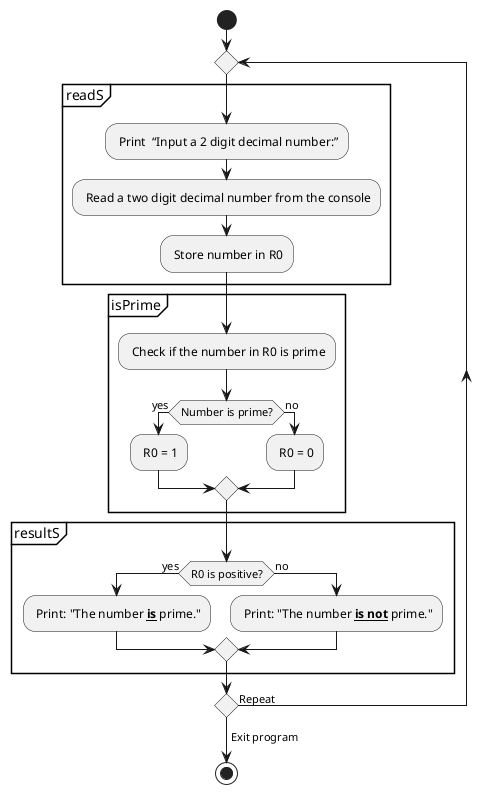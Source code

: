 @startuml
start
repeat
    partition readS {
        : Print  “Input a 2 digit decimal number:”;
        : Read a two digit decimal number from the console;
        : Store number in R0;
    }
    partition isPrime {
        : Check if the number in R0 is prime;
        if (Number is prime?) then (yes)
        : R0 = 1;
        else (no)
        : R0 = 0;
        endif
    }
    partition resultS {
            if (R0 is positive?) then (yes)
            : Print: "The number __**is**__ prime.";
            else (no)
            : Print: "The number __**is not**__ prime.";
            endif
    }
repeat while() is (Repeat)
->Exit program;
stop
@enduml